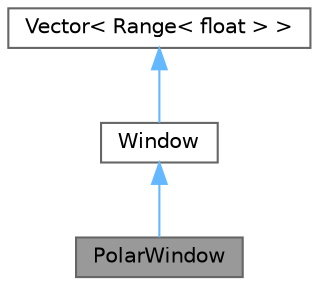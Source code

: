 digraph "PolarWindow"
{
 // LATEX_PDF_SIZE
  bgcolor="transparent";
  edge [fontname=Helvetica,fontsize=10,labelfontname=Helvetica,labelfontsize=10];
  node [fontname=Helvetica,fontsize=10,shape=box,height=0.2,width=0.4];
  Node1 [label="PolarWindow",height=0.2,width=0.4,color="gray40", fillcolor="grey60", style="filled", fontcolor="black",tooltip=" "];
  Node2 -> Node1 [dir="back",color="steelblue1",style="solid"];
  Node2 [label="Window",height=0.2,width=0.4,color="gray40", fillcolor="white", style="filled",URL="$class_window.html",tooltip="A Display Window object represent an area of the display in normalized coordinates...."];
  Node3 -> Node2 [dir="back",color="steelblue1",style="solid"];
  Node3 [label="Vector\< Range\< float \> \>",height=0.2,width=0.4,color="gray40", fillcolor="white", style="filled",URL="$class_vector.html",tooltip=" "];
}

